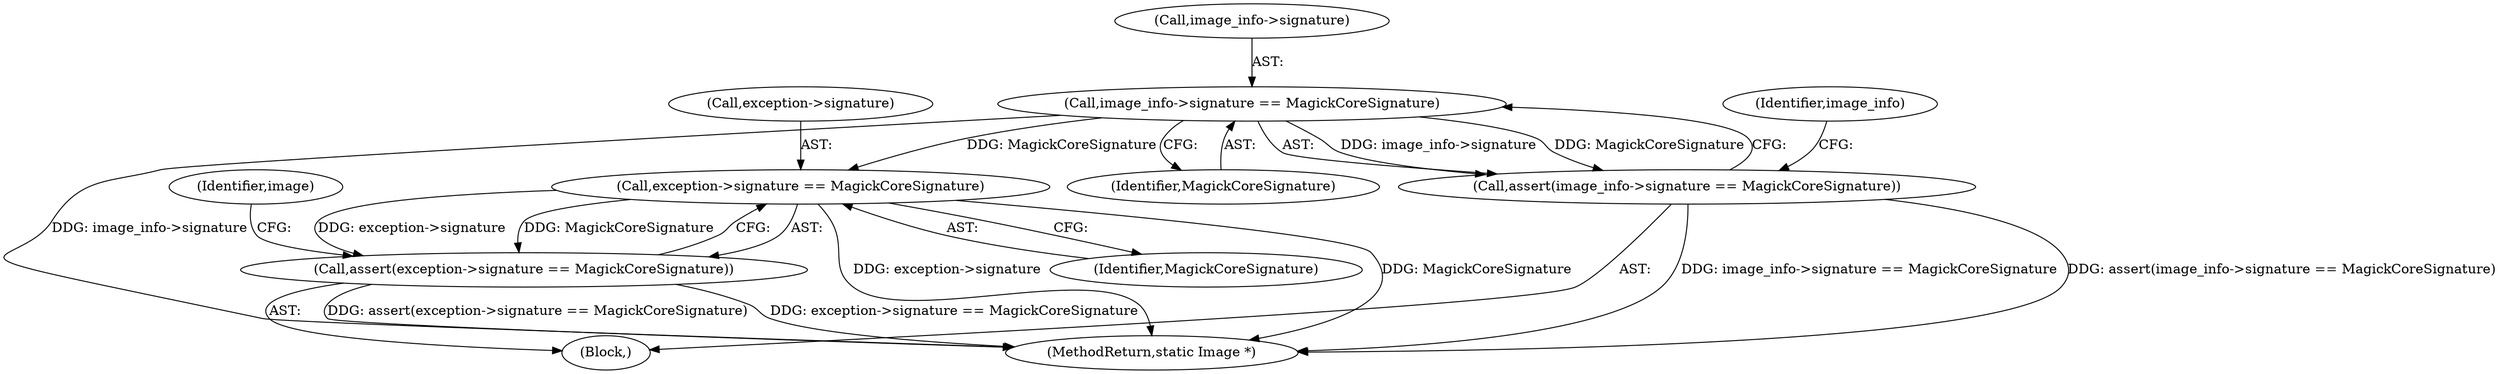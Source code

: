 digraph "0_ImageMagick_1e59b29e520d2beab73e8c78aacd5f1c0d76196d@pointer" {
"1000171" [label="(Call,image_info->signature == MagickCoreSignature)"];
"1000170" [label="(Call,assert(image_info->signature == MagickCoreSignature))"];
"1000198" [label="(Call,exception->signature == MagickCoreSignature)"];
"1000197" [label="(Call,assert(exception->signature == MagickCoreSignature))"];
"1000122" [label="(Block,)"];
"1000198" [label="(Call,exception->signature == MagickCoreSignature)"];
"1000172" [label="(Call,image_info->signature)"];
"1000199" [label="(Call,exception->signature)"];
"1001520" [label="(MethodReturn,static Image *)"];
"1000197" [label="(Call,assert(exception->signature == MagickCoreSignature))"];
"1000202" [label="(Identifier,MagickCoreSignature)"];
"1000175" [label="(Identifier,MagickCoreSignature)"];
"1000179" [label="(Identifier,image_info)"];
"1000204" [label="(Identifier,image)"];
"1000171" [label="(Call,image_info->signature == MagickCoreSignature)"];
"1000170" [label="(Call,assert(image_info->signature == MagickCoreSignature))"];
"1000171" -> "1000170"  [label="AST: "];
"1000171" -> "1000175"  [label="CFG: "];
"1000172" -> "1000171"  [label="AST: "];
"1000175" -> "1000171"  [label="AST: "];
"1000170" -> "1000171"  [label="CFG: "];
"1000171" -> "1001520"  [label="DDG: image_info->signature"];
"1000171" -> "1000170"  [label="DDG: image_info->signature"];
"1000171" -> "1000170"  [label="DDG: MagickCoreSignature"];
"1000171" -> "1000198"  [label="DDG: MagickCoreSignature"];
"1000170" -> "1000122"  [label="AST: "];
"1000179" -> "1000170"  [label="CFG: "];
"1000170" -> "1001520"  [label="DDG: image_info->signature == MagickCoreSignature"];
"1000170" -> "1001520"  [label="DDG: assert(image_info->signature == MagickCoreSignature)"];
"1000198" -> "1000197"  [label="AST: "];
"1000198" -> "1000202"  [label="CFG: "];
"1000199" -> "1000198"  [label="AST: "];
"1000202" -> "1000198"  [label="AST: "];
"1000197" -> "1000198"  [label="CFG: "];
"1000198" -> "1001520"  [label="DDG: exception->signature"];
"1000198" -> "1001520"  [label="DDG: MagickCoreSignature"];
"1000198" -> "1000197"  [label="DDG: exception->signature"];
"1000198" -> "1000197"  [label="DDG: MagickCoreSignature"];
"1000197" -> "1000122"  [label="AST: "];
"1000204" -> "1000197"  [label="CFG: "];
"1000197" -> "1001520"  [label="DDG: assert(exception->signature == MagickCoreSignature)"];
"1000197" -> "1001520"  [label="DDG: exception->signature == MagickCoreSignature"];
}
